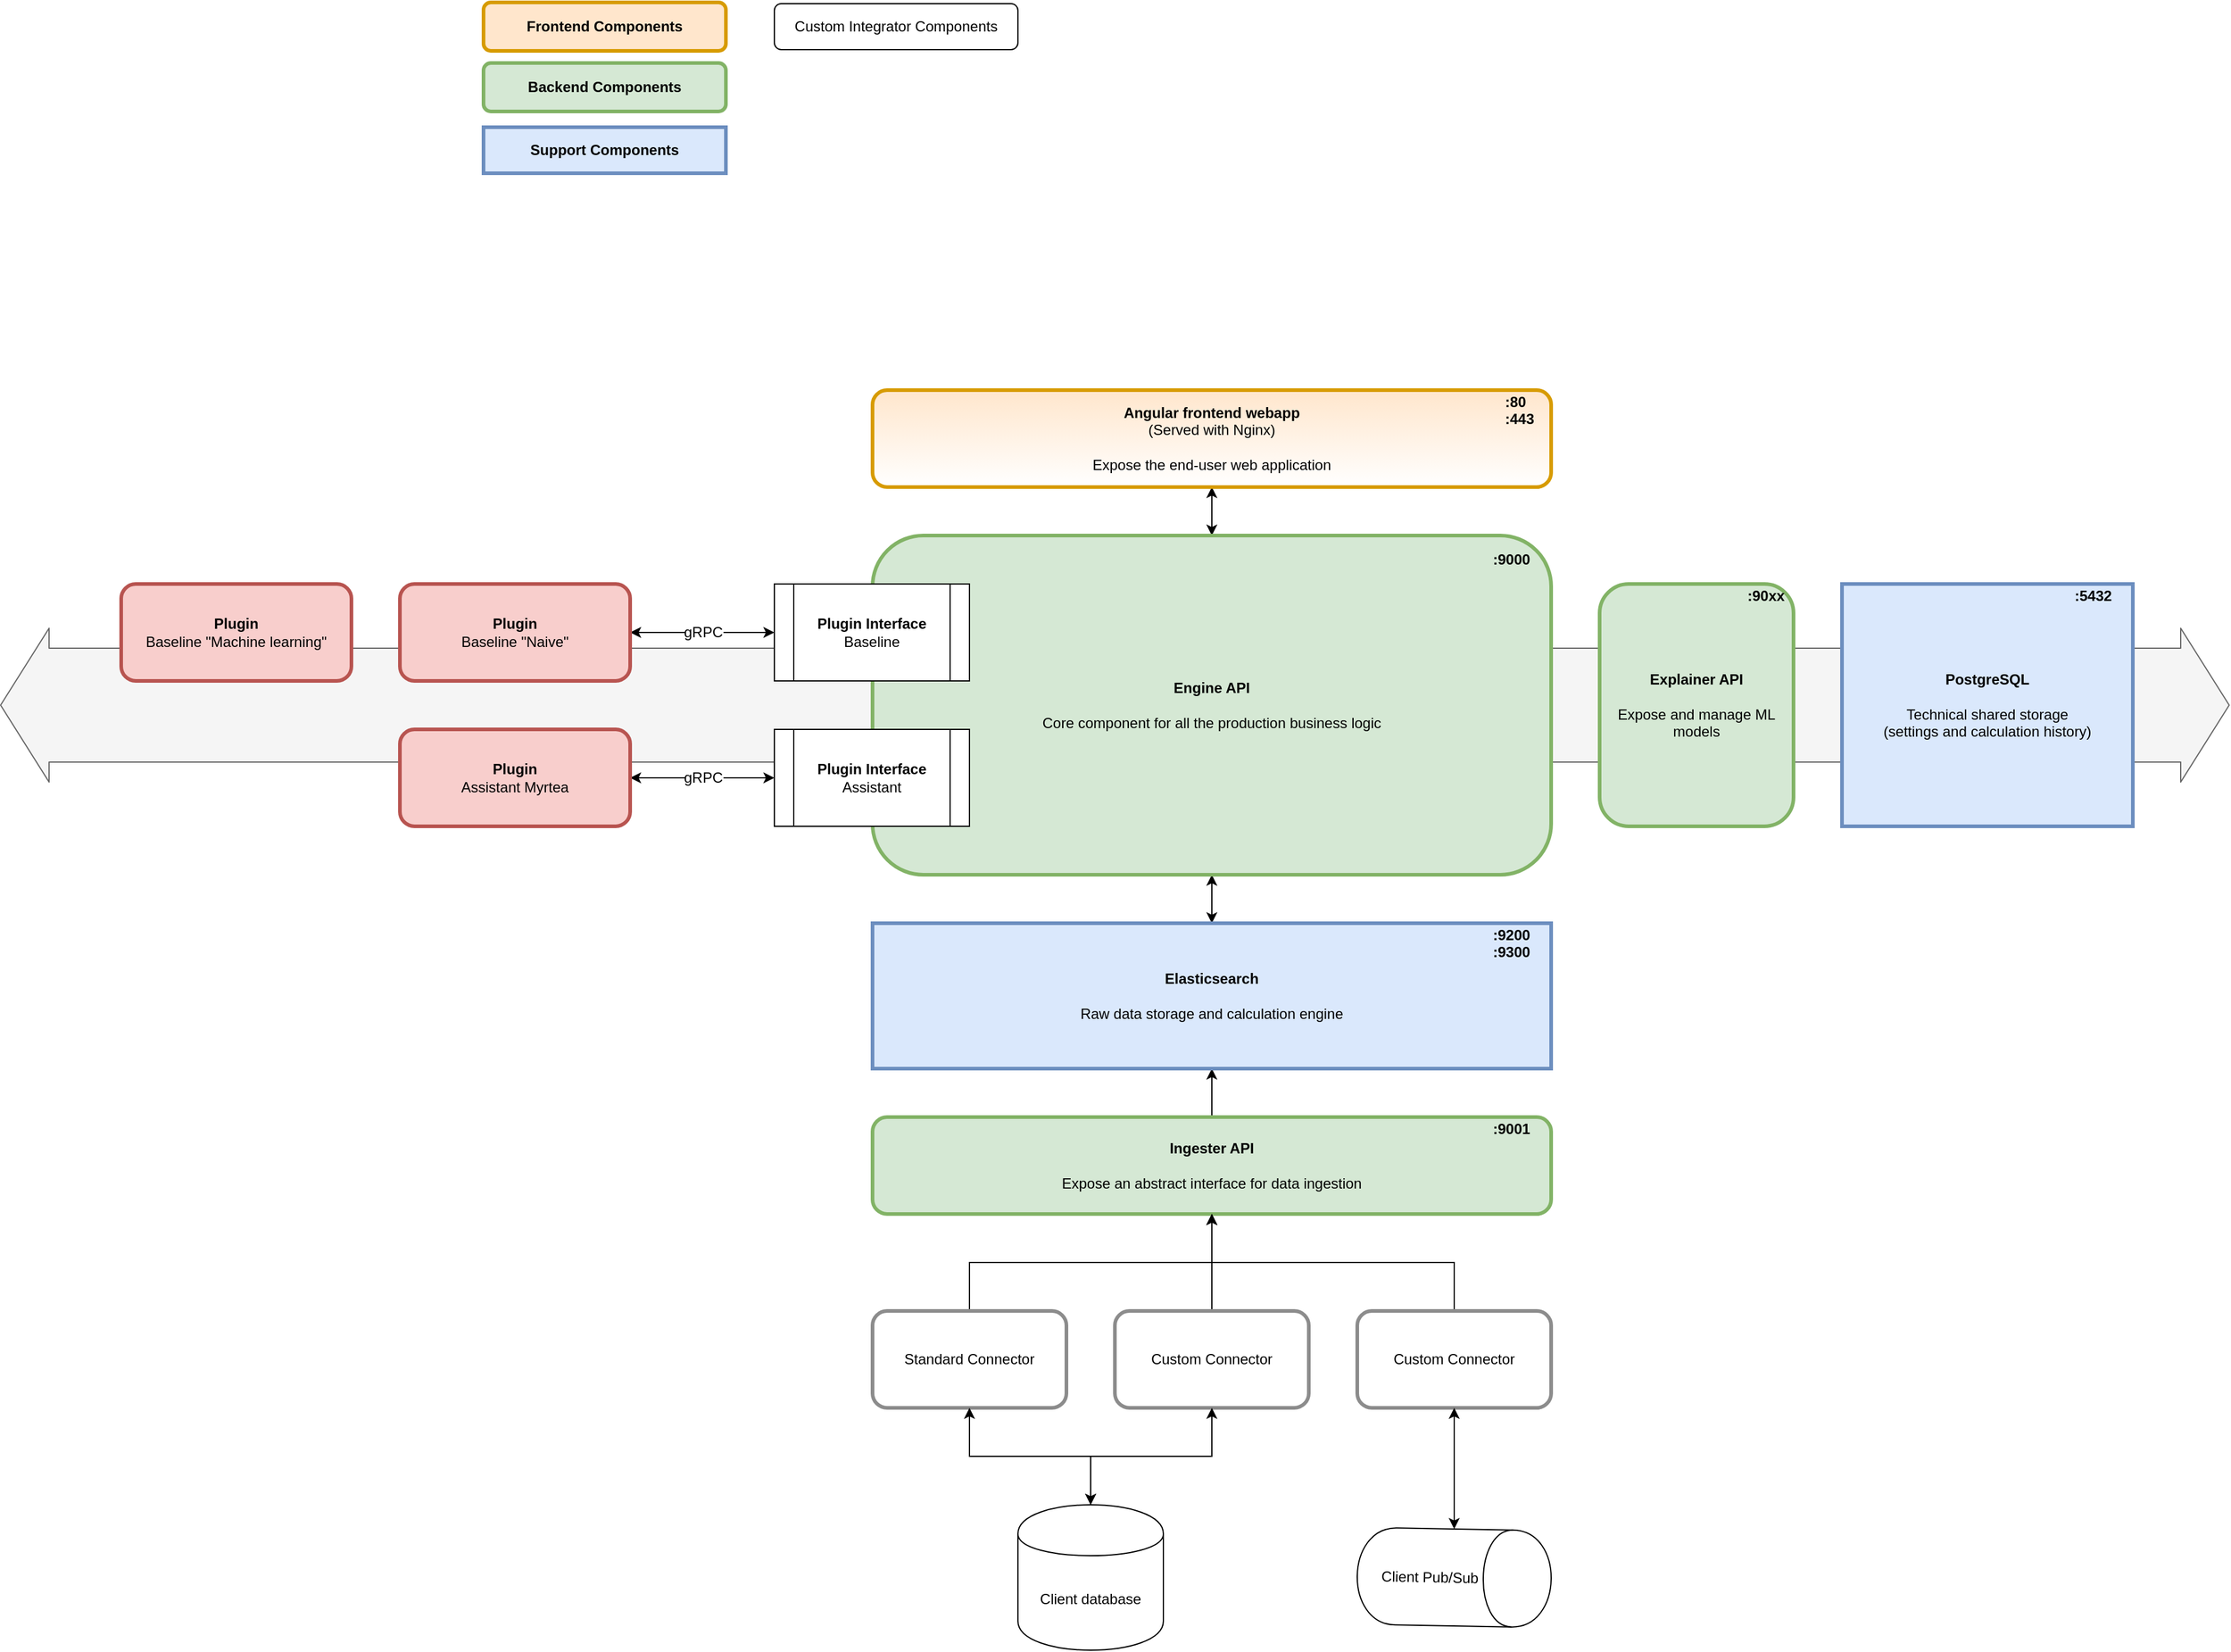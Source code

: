 <mxfile version="12.6.5" type="device"><diagram id="YmDxOfDo6L2bPED6EB5m" name="Page-1"><mxGraphModel dx="2786" dy="2266" grid="1" gridSize="10" guides="1" tooltips="1" connect="1" arrows="1" fold="1" page="1" pageScale="1" pageWidth="850" pageHeight="1100" math="0" shadow="0"><root><mxCell id="0"/><mxCell id="1" parent="0"/><mxCell id="MMhPkcfoGtP_WRF02SCt-11" value="" style="shape=flexArrow;endArrow=classic;startArrow=classic;html=1;endWidth=32;endSize=13;width=94;startSize=13;startWidth=32;fillColor=#f5f5f5;strokeColor=#666666;" parent="1" edge="1"><mxGeometry width="50" height="50" relative="1" as="geometry"><mxPoint x="-480" y="380" as="sourcePoint"/><mxPoint x="1360" y="380" as="targetPoint"/></mxGeometry></mxCell><mxCell id="iypgXa8YpE86VMsX_F0q-198" style="edgeStyle=orthogonalEdgeStyle;rounded=0;orthogonalLoop=1;jettySize=auto;html=1;startArrow=classic;startFill=1;" parent="1" source="iypgXa8YpE86VMsX_F0q-185" target="iypgXa8YpE86VMsX_F0q-188" edge="1"><mxGeometry relative="1" as="geometry"><mxPoint x="520" y="121" as="targetPoint"/></mxGeometry></mxCell><mxCell id="iypgXa8YpE86VMsX_F0q-185" value="&lt;b&gt;Angular frontend webapp&lt;/b&gt;&lt;br&gt;(Served with Nginx)&lt;br&gt;&lt;br&gt;Expose the end-user web application" style="rounded=1;whiteSpace=wrap;html=1;fillColor=#ffe6cc;strokeColor=#d79b00;strokeWidth=3;gradientDirection=south;gradientColor=#ffffff;" parent="1" vertex="1"><mxGeometry x="240" y="120" width="560" height="80" as="geometry"/></mxCell><mxCell id="iypgXa8YpE86VMsX_F0q-223" style="edgeStyle=orthogonalEdgeStyle;rounded=0;orthogonalLoop=1;jettySize=auto;html=1;startArrow=classic;startFill=1;" parent="1" source="iypgXa8YpE86VMsX_F0q-188" target="iypgXa8YpE86VMsX_F0q-222" edge="1"><mxGeometry relative="1" as="geometry"/></mxCell><mxCell id="iypgXa8YpE86VMsX_F0q-188" value="&lt;b&gt;Engine API&lt;/b&gt;&lt;br&gt;&lt;br&gt;Core component for all the production business logic" style="rounded=1;whiteSpace=wrap;html=1;strokeWidth=3;fillColor=#d5e8d4;strokeColor=#82b366;" parent="1" vertex="1"><mxGeometry x="240" y="240" width="560" height="280" as="geometry"/></mxCell><mxCell id="iypgXa8YpE86VMsX_F0q-225" style="edgeStyle=orthogonalEdgeStyle;rounded=0;orthogonalLoop=1;jettySize=auto;html=1;startArrow=none;startFill=0;" parent="1" source="iypgXa8YpE86VMsX_F0q-193" target="iypgXa8YpE86VMsX_F0q-222" edge="1"><mxGeometry relative="1" as="geometry"/></mxCell><mxCell id="iypgXa8YpE86VMsX_F0q-193" value="&lt;b&gt;Ingester API&lt;/b&gt;&lt;br&gt;&lt;br&gt;Expose an abstract interface for data ingestion" style="rounded=1;whiteSpace=wrap;html=1;fillColor=#d5e8d4;strokeColor=#82b366;strokeWidth=3;" parent="1" vertex="1"><mxGeometry x="240" y="720" width="560" height="80" as="geometry"/></mxCell><mxCell id="iypgXa8YpE86VMsX_F0q-205" style="edgeStyle=orthogonalEdgeStyle;rounded=0;orthogonalLoop=1;jettySize=auto;html=1;startArrow=none;startFill=0;" parent="1" source="iypgXa8YpE86VMsX_F0q-194" target="iypgXa8YpE86VMsX_F0q-193" edge="1"><mxGeometry relative="1" as="geometry"/></mxCell><mxCell id="iypgXa8YpE86VMsX_F0q-194" value="Standard Connector" style="rounded=1;whiteSpace=wrap;html=1;strokeWidth=3;strokeColor=#8C8C8C;" parent="1" vertex="1"><mxGeometry x="240" y="880" width="160" height="80" as="geometry"/></mxCell><mxCell id="iypgXa8YpE86VMsX_F0q-207" style="edgeStyle=orthogonalEdgeStyle;rounded=0;orthogonalLoop=1;jettySize=auto;html=1;startArrow=none;startFill=0;" parent="1" source="iypgXa8YpE86VMsX_F0q-195" target="iypgXa8YpE86VMsX_F0q-193" edge="1"><mxGeometry relative="1" as="geometry"/></mxCell><mxCell id="iypgXa8YpE86VMsX_F0q-195" value="Custom Connector" style="rounded=1;whiteSpace=wrap;html=1;strokeWidth=3;strokeColor=#8C8C8C;" parent="1" vertex="1"><mxGeometry x="440" y="880" width="160" height="80" as="geometry"/></mxCell><mxCell id="iypgXa8YpE86VMsX_F0q-208" style="edgeStyle=orthogonalEdgeStyle;rounded=0;orthogonalLoop=1;jettySize=auto;html=1;startArrow=none;startFill=0;" parent="1" source="iypgXa8YpE86VMsX_F0q-196" target="iypgXa8YpE86VMsX_F0q-193" edge="1"><mxGeometry relative="1" as="geometry"/></mxCell><mxCell id="iypgXa8YpE86VMsX_F0q-196" value="Custom Connector" style="rounded=1;whiteSpace=wrap;html=1;strokeWidth=3;strokeColor=#8C8C8C;" parent="1" vertex="1"><mxGeometry x="640" y="880" width="160" height="80" as="geometry"/></mxCell><mxCell id="iypgXa8YpE86VMsX_F0q-215" style="edgeStyle=orthogonalEdgeStyle;rounded=0;orthogonalLoop=1;jettySize=auto;html=1;startArrow=classic;startFill=1;" parent="1" source="iypgXa8YpE86VMsX_F0q-214" target="iypgXa8YpE86VMsX_F0q-194" edge="1"><mxGeometry relative="1" as="geometry"/></mxCell><mxCell id="iypgXa8YpE86VMsX_F0q-217" style="edgeStyle=orthogonalEdgeStyle;rounded=0;orthogonalLoop=1;jettySize=auto;html=1;startArrow=classic;startFill=1;" parent="1" source="iypgXa8YpE86VMsX_F0q-214" target="iypgXa8YpE86VMsX_F0q-195" edge="1"><mxGeometry relative="1" as="geometry"/></mxCell><mxCell id="iypgXa8YpE86VMsX_F0q-214" value="Client database" style="shape=cylinder;whiteSpace=wrap;html=1;boundedLbl=1;backgroundOutline=1;" parent="1" vertex="1"><mxGeometry x="360" y="1040" width="120" height="120" as="geometry"/></mxCell><mxCell id="iypgXa8YpE86VMsX_F0q-219" style="edgeStyle=orthogonalEdgeStyle;rounded=0;orthogonalLoop=1;jettySize=auto;html=1;startArrow=classic;startFill=1;" parent="1" source="iypgXa8YpE86VMsX_F0q-218" target="iypgXa8YpE86VMsX_F0q-196" edge="1"><mxGeometry relative="1" as="geometry"/></mxCell><mxCell id="iypgXa8YpE86VMsX_F0q-218" value="Client Pub/Sub" style="shape=cylinder;whiteSpace=wrap;html=1;boundedLbl=1;backgroundOutline=1;rotation=91;horizontal=0;" parent="1" vertex="1"><mxGeometry x="680" y="1020" width="80" height="160" as="geometry"/></mxCell><mxCell id="iypgXa8YpE86VMsX_F0q-222" value="Elasticsearch&lt;br&gt;&lt;br&gt;&lt;span style=&quot;font-weight: normal&quot;&gt;Raw data storage and calculation engine&lt;/span&gt;" style="rounded=0;whiteSpace=wrap;html=1;fontStyle=1;fillColor=#dae8fc;strokeColor=#6c8ebf;strokeWidth=3;" parent="1" vertex="1"><mxGeometry x="240" y="560" width="560" height="120" as="geometry"/></mxCell><mxCell id="iypgXa8YpE86VMsX_F0q-226" value="PostgreSQL&lt;br&gt;&lt;br&gt;&lt;span style=&quot;font-weight: normal&quot;&gt;Technical shared storage &lt;br&gt;(settings and calculation history)&lt;br&gt;&lt;/span&gt;" style="rounded=0;whiteSpace=wrap;html=1;fontStyle=1;fillColor=#dae8fc;strokeColor=#6c8ebf;strokeWidth=3;" parent="1" vertex="1"><mxGeometry x="1040" y="280" width="240" height="200" as="geometry"/></mxCell><mxCell id="iypgXa8YpE86VMsX_F0q-227" value="&lt;b&gt;Explainer API&lt;br&gt;&lt;/b&gt;&lt;br&gt;Expose and manage ML models" style="rounded=1;whiteSpace=wrap;html=1;fillColor=#d5e8d4;strokeColor=#82b366;strokeWidth=3;" parent="1" vertex="1"><mxGeometry x="840" y="280" width="160" height="200" as="geometry"/></mxCell><mxCell id="MMhPkcfoGtP_WRF02SCt-1" value=":90xx" style="text;html=1;resizable=0;points=[];autosize=1;align=left;verticalAlign=top;spacingTop=-4;fontStyle=1" parent="1" vertex="1"><mxGeometry x="960" y="280" width="40" height="20" as="geometry"/></mxCell><mxCell id="MMhPkcfoGtP_WRF02SCt-3" value=":9000" style="text;html=1;resizable=0;points=[];autosize=1;align=left;verticalAlign=top;spacingTop=-4;fontStyle=1" parent="1" vertex="1"><mxGeometry x="750" y="250" width="50" height="20" as="geometry"/></mxCell><mxCell id="MMhPkcfoGtP_WRF02SCt-6" value=":9200&lt;br&gt;:9300" style="text;html=1;resizable=0;points=[];autosize=1;align=left;verticalAlign=top;spacingTop=-4;fontStyle=1" parent="1" vertex="1"><mxGeometry x="750" y="560" width="50" height="30" as="geometry"/></mxCell><mxCell id="MMhPkcfoGtP_WRF02SCt-7" value=":5432" style="text;html=1;resizable=0;points=[];autosize=1;align=left;verticalAlign=top;spacingTop=-4;fontStyle=1" parent="1" vertex="1"><mxGeometry x="1230" y="280" width="50" height="20" as="geometry"/></mxCell><mxCell id="MMhPkcfoGtP_WRF02SCt-9" value=":80&lt;br&gt;:443" style="text;html=1;resizable=0;points=[];autosize=1;align=left;verticalAlign=top;spacingTop=-4;fontStyle=1" parent="1" vertex="1"><mxGeometry x="760" y="120" width="40" height="30" as="geometry"/></mxCell><mxCell id="MMhPkcfoGtP_WRF02SCt-10" value=":9001" style="text;html=1;resizable=0;points=[];autosize=1;align=left;verticalAlign=top;spacingTop=-4;fontStyle=1" parent="1" vertex="1"><mxGeometry x="750" y="720" width="50" height="20" as="geometry"/></mxCell><mxCell id="D0HgifAozaLBqlnJOYlj-1" value="&lt;b&gt;Frontend Components&lt;/b&gt;" style="rounded=1;whiteSpace=wrap;html=1;fillColor=#ffe6cc;strokeColor=#d79b00;strokeWidth=3;" parent="1" vertex="1"><mxGeometry x="-81" y="-200" width="200" height="40" as="geometry"/></mxCell><mxCell id="D0HgifAozaLBqlnJOYlj-2" value="&lt;b&gt;Backend Components&lt;/b&gt;" style="rounded=1;whiteSpace=wrap;html=1;fillColor=#d5e8d4;strokeColor=#82b366;strokeWidth=3;" parent="1" vertex="1"><mxGeometry x="-81" y="-150" width="200" height="40" as="geometry"/></mxCell><mxCell id="D0HgifAozaLBqlnJOYlj-3" value="Support Components" style="rounded=0;whiteSpace=wrap;html=1;fontStyle=1;fillColor=#dae8fc;strokeColor=#6c8ebf;strokeWidth=3;" parent="1" vertex="1"><mxGeometry x="-81" y="-97" width="200" height="38" as="geometry"/></mxCell><mxCell id="D0HgifAozaLBqlnJOYlj-4" value="Custom Integrator Components" style="rounded=1;whiteSpace=wrap;html=1;" parent="1" vertex="1"><mxGeometry x="159" y="-199" width="201" height="38" as="geometry"/></mxCell><mxCell id="2EM2V4DC_FHHbhEYqI3K-32" value="&lt;font color=&quot;#000000&quot;&gt;gRPC&lt;/font&gt;" style="edgeStyle=orthogonalEdgeStyle;rounded=0;orthogonalLoop=1;jettySize=auto;html=1;startArrow=classic;startFill=1;fontSize=12;fontColor=#0000FF;" edge="1" parent="1" source="2EM2V4DC_FHHbhEYqI3K-12" target="2EM2V4DC_FHHbhEYqI3K-25"><mxGeometry relative="1" as="geometry"/></mxCell><mxCell id="2EM2V4DC_FHHbhEYqI3K-12" value="&lt;b&gt;Plugin&lt;br&gt;&lt;/b&gt;Assistant Myrtea" style="rounded=1;whiteSpace=wrap;html=1;strokeWidth=3;fillColor=#f8cecc;strokeColor=#b85450;" vertex="1" parent="1"><mxGeometry x="-150" y="400" width="190" height="80" as="geometry"/></mxCell><mxCell id="2EM2V4DC_FHHbhEYqI3K-31" value="&lt;font color=&quot;#000000&quot;&gt;gRPC&lt;/font&gt;" style="edgeStyle=orthogonalEdgeStyle;rounded=0;orthogonalLoop=1;jettySize=auto;html=1;startArrow=classic;startFill=1;fontSize=12;fontColor=#0000FF;" edge="1" parent="1" source="2EM2V4DC_FHHbhEYqI3K-13" target="2EM2V4DC_FHHbhEYqI3K-27"><mxGeometry relative="1" as="geometry"/></mxCell><mxCell id="2EM2V4DC_FHHbhEYqI3K-13" value="&lt;b&gt;Plugin&lt;br&gt;&lt;/b&gt;Baseline &quot;Naive&quot;" style="rounded=1;whiteSpace=wrap;html=1;strokeWidth=3;fillColor=#f8cecc;strokeColor=#b85450;" vertex="1" parent="1"><mxGeometry x="-150" y="280" width="190" height="80" as="geometry"/></mxCell><mxCell id="2EM2V4DC_FHHbhEYqI3K-14" value="&lt;b&gt;Plugin&lt;br&gt;&lt;/b&gt;Baseline &quot;Machine learning&quot;" style="rounded=1;whiteSpace=wrap;html=1;strokeWidth=3;fillColor=#f8cecc;strokeColor=#b85450;" vertex="1" parent="1"><mxGeometry x="-380" y="280" width="190" height="80" as="geometry"/></mxCell><mxCell id="2EM2V4DC_FHHbhEYqI3K-25" value="&lt;font style=&quot;font-size: 12px&quot;&gt;&lt;span style=&quot;font-size: 12px&quot;&gt;Plugin Interface&lt;br&gt;&lt;/span&gt;&lt;span style=&quot;font-size: 12px&quot;&gt;&lt;span style=&quot;font-weight: 400&quot;&gt;Assistant&lt;/span&gt;&lt;br&gt;&lt;/span&gt;&lt;/font&gt;" style="shape=process;whiteSpace=wrap;html=1;backgroundOutline=1;labelBackgroundColor=#ffffff;fontSize=12;fontStyle=1;" vertex="1" parent="1"><mxGeometry x="159" y="400" width="161" height="80" as="geometry"/></mxCell><mxCell id="2EM2V4DC_FHHbhEYqI3K-27" value="&lt;font style=&quot;font-size: 12px&quot;&gt;Plugin Interface&lt;span style=&quot;font-size: 12px&quot;&gt;&lt;br&gt;&lt;span style=&quot;font-weight: normal&quot;&gt;Baseline&lt;/span&gt;&lt;br&gt;&lt;/span&gt;&lt;/font&gt;" style="shape=process;whiteSpace=wrap;html=1;backgroundOutline=1;labelBackgroundColor=#ffffff;fontSize=12;fontStyle=1;" vertex="1" parent="1"><mxGeometry x="159" y="280" width="161" height="80" as="geometry"/></mxCell></root></mxGraphModel></diagram></mxfile>